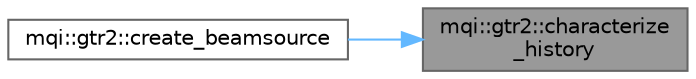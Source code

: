 digraph "mqi::gtr2::characterize_history"
{
 // LATEX_PDF_SIZE
  bgcolor="transparent";
  edge [fontname=Helvetica,fontsize=10,labelfontname=Helvetica,labelfontsize=10];
  node [fontname=Helvetica,fontsize=10,shape=box,height=0.2,width=0.4];
  rankdir="RL";
  Node1 [id="Node000001",label="mqi::gtr2::characterize\l_history",height=0.2,width=0.4,color="gray40", fillcolor="grey60", style="filled", fontcolor="black",tooltip="Calculates the number of histories for a spot based on log file data."];
  Node1 -> Node2 [id="edge1_Node000001_Node000002",dir="back",color="steelblue1",style="solid",tooltip=" "];
  Node2 [id="Node000002",label="mqi::gtr2::create_beamsource",height=0.2,width=0.4,color="grey40", fillcolor="white", style="filled",URL="$classmqi_1_1gtr2.html#a8b9fbf8b2d88b554b1d059a5e988fd4d",tooltip="Creates a beam source model from log file data."];
}
